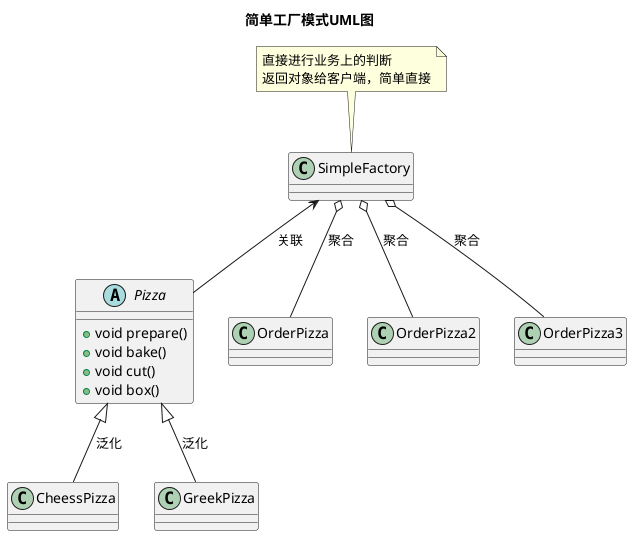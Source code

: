 @startuml

title 简单工厂模式UML图

abstract class Pizza {
    + void prepare()
    + void bake()
    + void cut()
    + void box()
}

class CheessPizza {

}

class GreekPizza {

}


Pizza <|-- CheessPizza:泛化
Pizza <|-- GreekPizza:泛化

class OrderPizza {

}



class OrderPizza2 {
}

class OrderPizza3 {
}

class SimpleFactory {

}

note top: 直接进行业务上的判断\n返回对象给客户端，简单直接

SimpleFactory o-- OrderPizza:聚合
SimpleFactory o-- OrderPizza2:聚合
SimpleFactory o-- OrderPizza3:聚合

SimpleFactory <-- Pizza:关联




@enduml